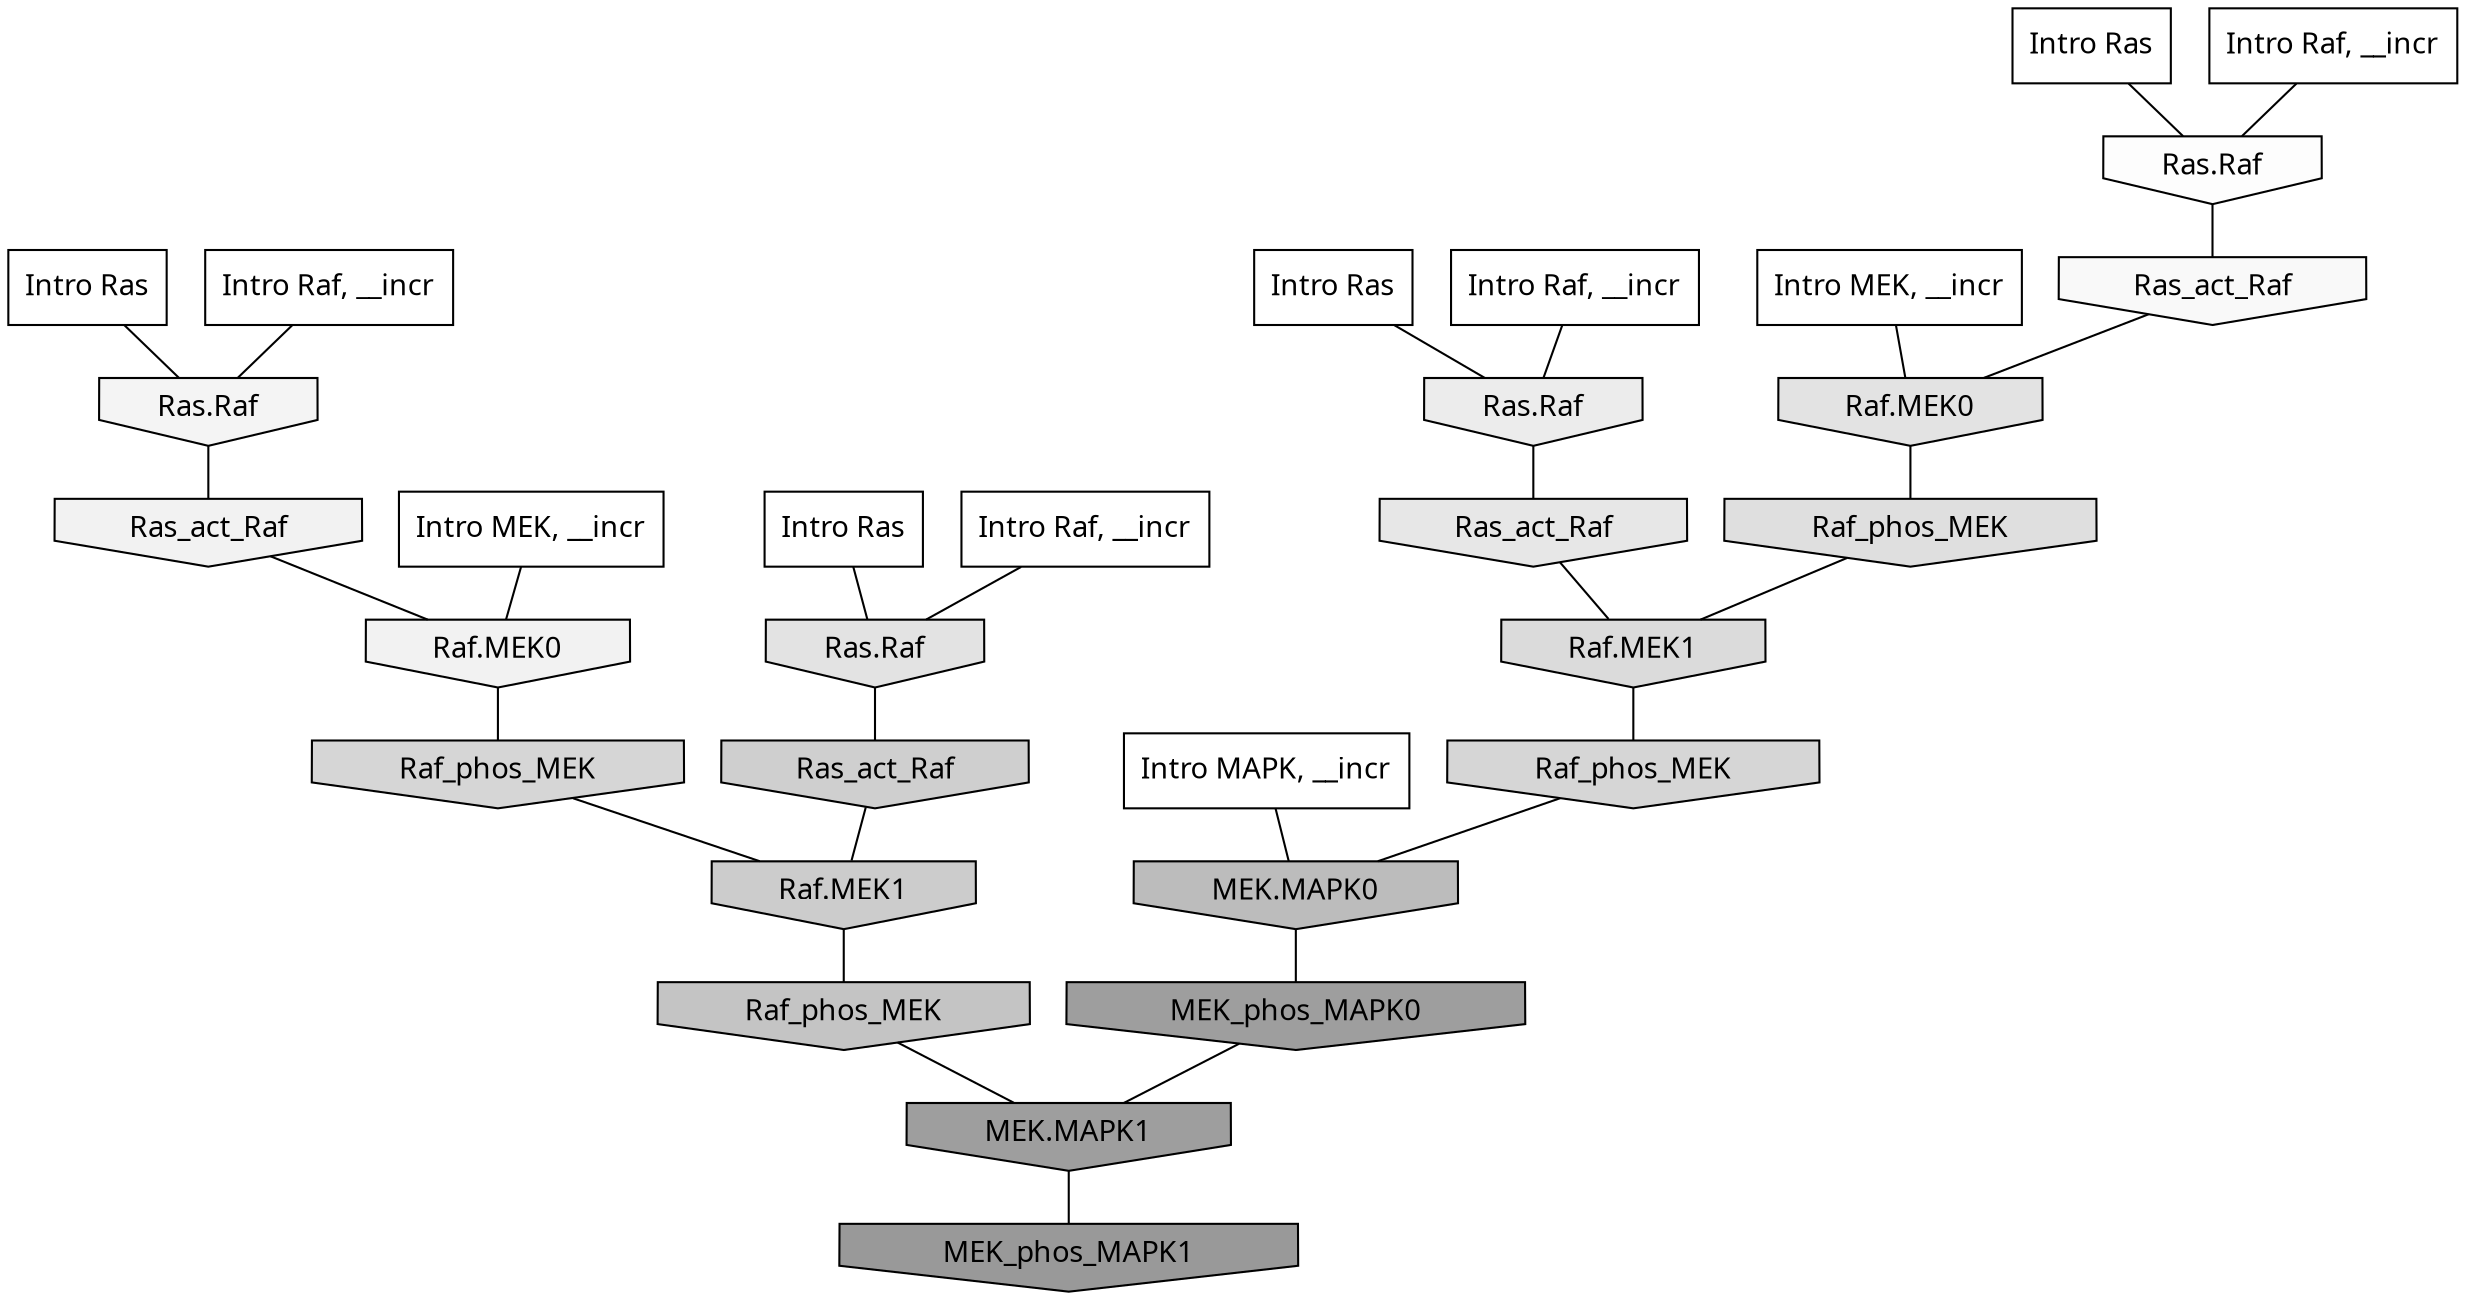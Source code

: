 digraph G{
  rankdir="TB";
  ranksep=0.30;
  node [fontname="CMU Serif"];
  edge [fontname="CMU Serif"];
  
  3 [label="Intro Ras", shape=rectangle, style=filled, fillcolor="0.000 0.000 1.000"]
  
  27 [label="Intro Ras", shape=rectangle, style=filled, fillcolor="0.000 0.000 1.000"]
  
  32 [label="Intro Ras", shape=rectangle, style=filled, fillcolor="0.000 0.000 1.000"]
  
  57 [label="Intro Ras", shape=rectangle, style=filled, fillcolor="0.000 0.000 1.000"]
  
  370 [label="Intro Raf, __incr", shape=rectangle, style=filled, fillcolor="0.000 0.000 1.000"]
  
  460 [label="Intro Raf, __incr", shape=rectangle, style=filled, fillcolor="0.000 0.000 1.000"]
  
  658 [label="Intro Raf, __incr", shape=rectangle, style=filled, fillcolor="0.000 0.000 1.000"]
  
  681 [label="Intro Raf, __incr", shape=rectangle, style=filled, fillcolor="0.000 0.000 1.000"]
  
  1478 [label="Intro MEK, __incr", shape=rectangle, style=filled, fillcolor="0.000 0.000 1.000"]
  
  1865 [label="Intro MEK, __incr", shape=rectangle, style=filled, fillcolor="0.000 0.000 1.000"]
  
  2668 [label="Intro MAPK, __incr", shape=rectangle, style=filled, fillcolor="0.000 0.000 1.000"]
  
  3398 [label="Ras.Raf", shape=invhouse, style=filled, fillcolor="0.000 0.000 0.991"]
  
  3516 [label="Ras_act_Raf", shape=invhouse, style=filled, fillcolor="0.000 0.000 0.976"]
  
  3834 [label="Ras.Raf", shape=invhouse, style=filled, fillcolor="0.000 0.000 0.954"]
  
  3944 [label="Ras_act_Raf", shape=invhouse, style=filled, fillcolor="0.000 0.000 0.948"]
  
  3947 [label="Raf.MEK0", shape=invhouse, style=filled, fillcolor="0.000 0.000 0.948"]
  
  4501 [label="Ras.Raf", shape=invhouse, style=filled, fillcolor="0.000 0.000 0.922"]
  
  4896 [label="Ras_act_Raf", shape=invhouse, style=filled, fillcolor="0.000 0.000 0.904"]
  
  5280 [label="Ras.Raf", shape=invhouse, style=filled, fillcolor="0.000 0.000 0.887"]
  
  5304 [label="Raf.MEK0", shape=invhouse, style=filled, fillcolor="0.000 0.000 0.887"]
  
  5613 [label="Raf_phos_MEK", shape=invhouse, style=filled, fillcolor="0.000 0.000 0.873"]
  
  6073 [label="Raf.MEK1", shape=invhouse, style=filled, fillcolor="0.000 0.000 0.856"]
  
  6680 [label="Raf_phos_MEK", shape=invhouse, style=filled, fillcolor="0.000 0.000 0.837"]
  
  6712 [label="Raf_phos_MEK", shape=invhouse, style=filled, fillcolor="0.000 0.000 0.836"]
  
  7883 [label="Ras_act_Raf", shape=invhouse, style=filled, fillcolor="0.000 0.000 0.809"]
  
  8353 [label="Raf.MEK1", shape=invhouse, style=filled, fillcolor="0.000 0.000 0.799"]
  
  10001 [label="Raf_phos_MEK", shape=invhouse, style=filled, fillcolor="0.000 0.000 0.768"]
  
  12327 [label="MEK.MAPK0", shape=invhouse, style=filled, fillcolor="0.000 0.000 0.736"]
  
  19010 [label="MEK_phos_MAPK0", shape=invhouse, style=filled, fillcolor="0.000 0.000 0.620"]
  
  19011 [label="MEK.MAPK1", shape=invhouse, style=filled, fillcolor="0.000 0.000 0.620"]
  
  19572 [label="MEK_phos_MAPK1", shape=invhouse, style=filled, fillcolor="0.000 0.000 0.600"]
  
  
  19011 -> 19572 [dir=none, color="0.000 0.000 0.000"] 
  19010 -> 19011 [dir=none, color="0.000 0.000 0.000"] 
  12327 -> 19010 [dir=none, color="0.000 0.000 0.000"] 
  10001 -> 19011 [dir=none, color="0.000 0.000 0.000"] 
  8353 -> 10001 [dir=none, color="0.000 0.000 0.000"] 
  7883 -> 8353 [dir=none, color="0.000 0.000 0.000"] 
  6712 -> 8353 [dir=none, color="0.000 0.000 0.000"] 
  6680 -> 12327 [dir=none, color="0.000 0.000 0.000"] 
  6073 -> 6680 [dir=none, color="0.000 0.000 0.000"] 
  5613 -> 6073 [dir=none, color="0.000 0.000 0.000"] 
  5304 -> 5613 [dir=none, color="0.000 0.000 0.000"] 
  5280 -> 7883 [dir=none, color="0.000 0.000 0.000"] 
  4896 -> 6073 [dir=none, color="0.000 0.000 0.000"] 
  4501 -> 4896 [dir=none, color="0.000 0.000 0.000"] 
  3947 -> 6712 [dir=none, color="0.000 0.000 0.000"] 
  3944 -> 3947 [dir=none, color="0.000 0.000 0.000"] 
  3834 -> 3944 [dir=none, color="0.000 0.000 0.000"] 
  3516 -> 5304 [dir=none, color="0.000 0.000 0.000"] 
  3398 -> 3516 [dir=none, color="0.000 0.000 0.000"] 
  2668 -> 12327 [dir=none, color="0.000 0.000 0.000"] 
  1865 -> 3947 [dir=none, color="0.000 0.000 0.000"] 
  1478 -> 5304 [dir=none, color="0.000 0.000 0.000"] 
  681 -> 3834 [dir=none, color="0.000 0.000 0.000"] 
  658 -> 5280 [dir=none, color="0.000 0.000 0.000"] 
  460 -> 3398 [dir=none, color="0.000 0.000 0.000"] 
  370 -> 4501 [dir=none, color="0.000 0.000 0.000"] 
  57 -> 4501 [dir=none, color="0.000 0.000 0.000"] 
  32 -> 3398 [dir=none, color="0.000 0.000 0.000"] 
  27 -> 5280 [dir=none, color="0.000 0.000 0.000"] 
  3 -> 3834 [dir=none, color="0.000 0.000 0.000"] 
  
  }
